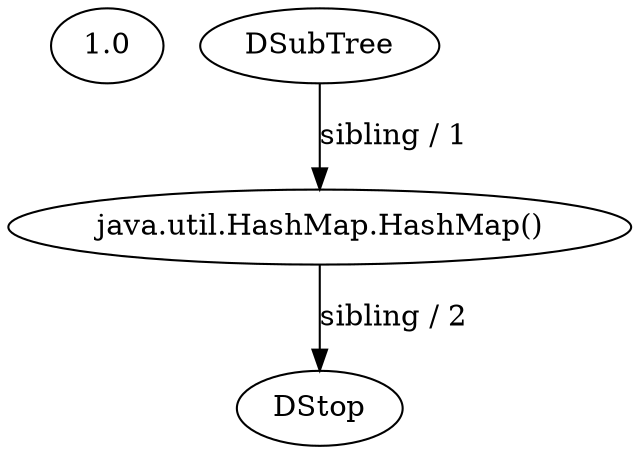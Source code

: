 // Program AST
digraph {
	1.0 [label=1.0]
	0 [label=DSubTree]
	1 [label="java.util.HashMap.HashMap()"]
	0 -> 1 [label="sibling / 1" constraint=true direction=LR]
	2 [label=DStop]
	1 -> 2 [label="sibling / 2" constraint=true direction=LR]
}
